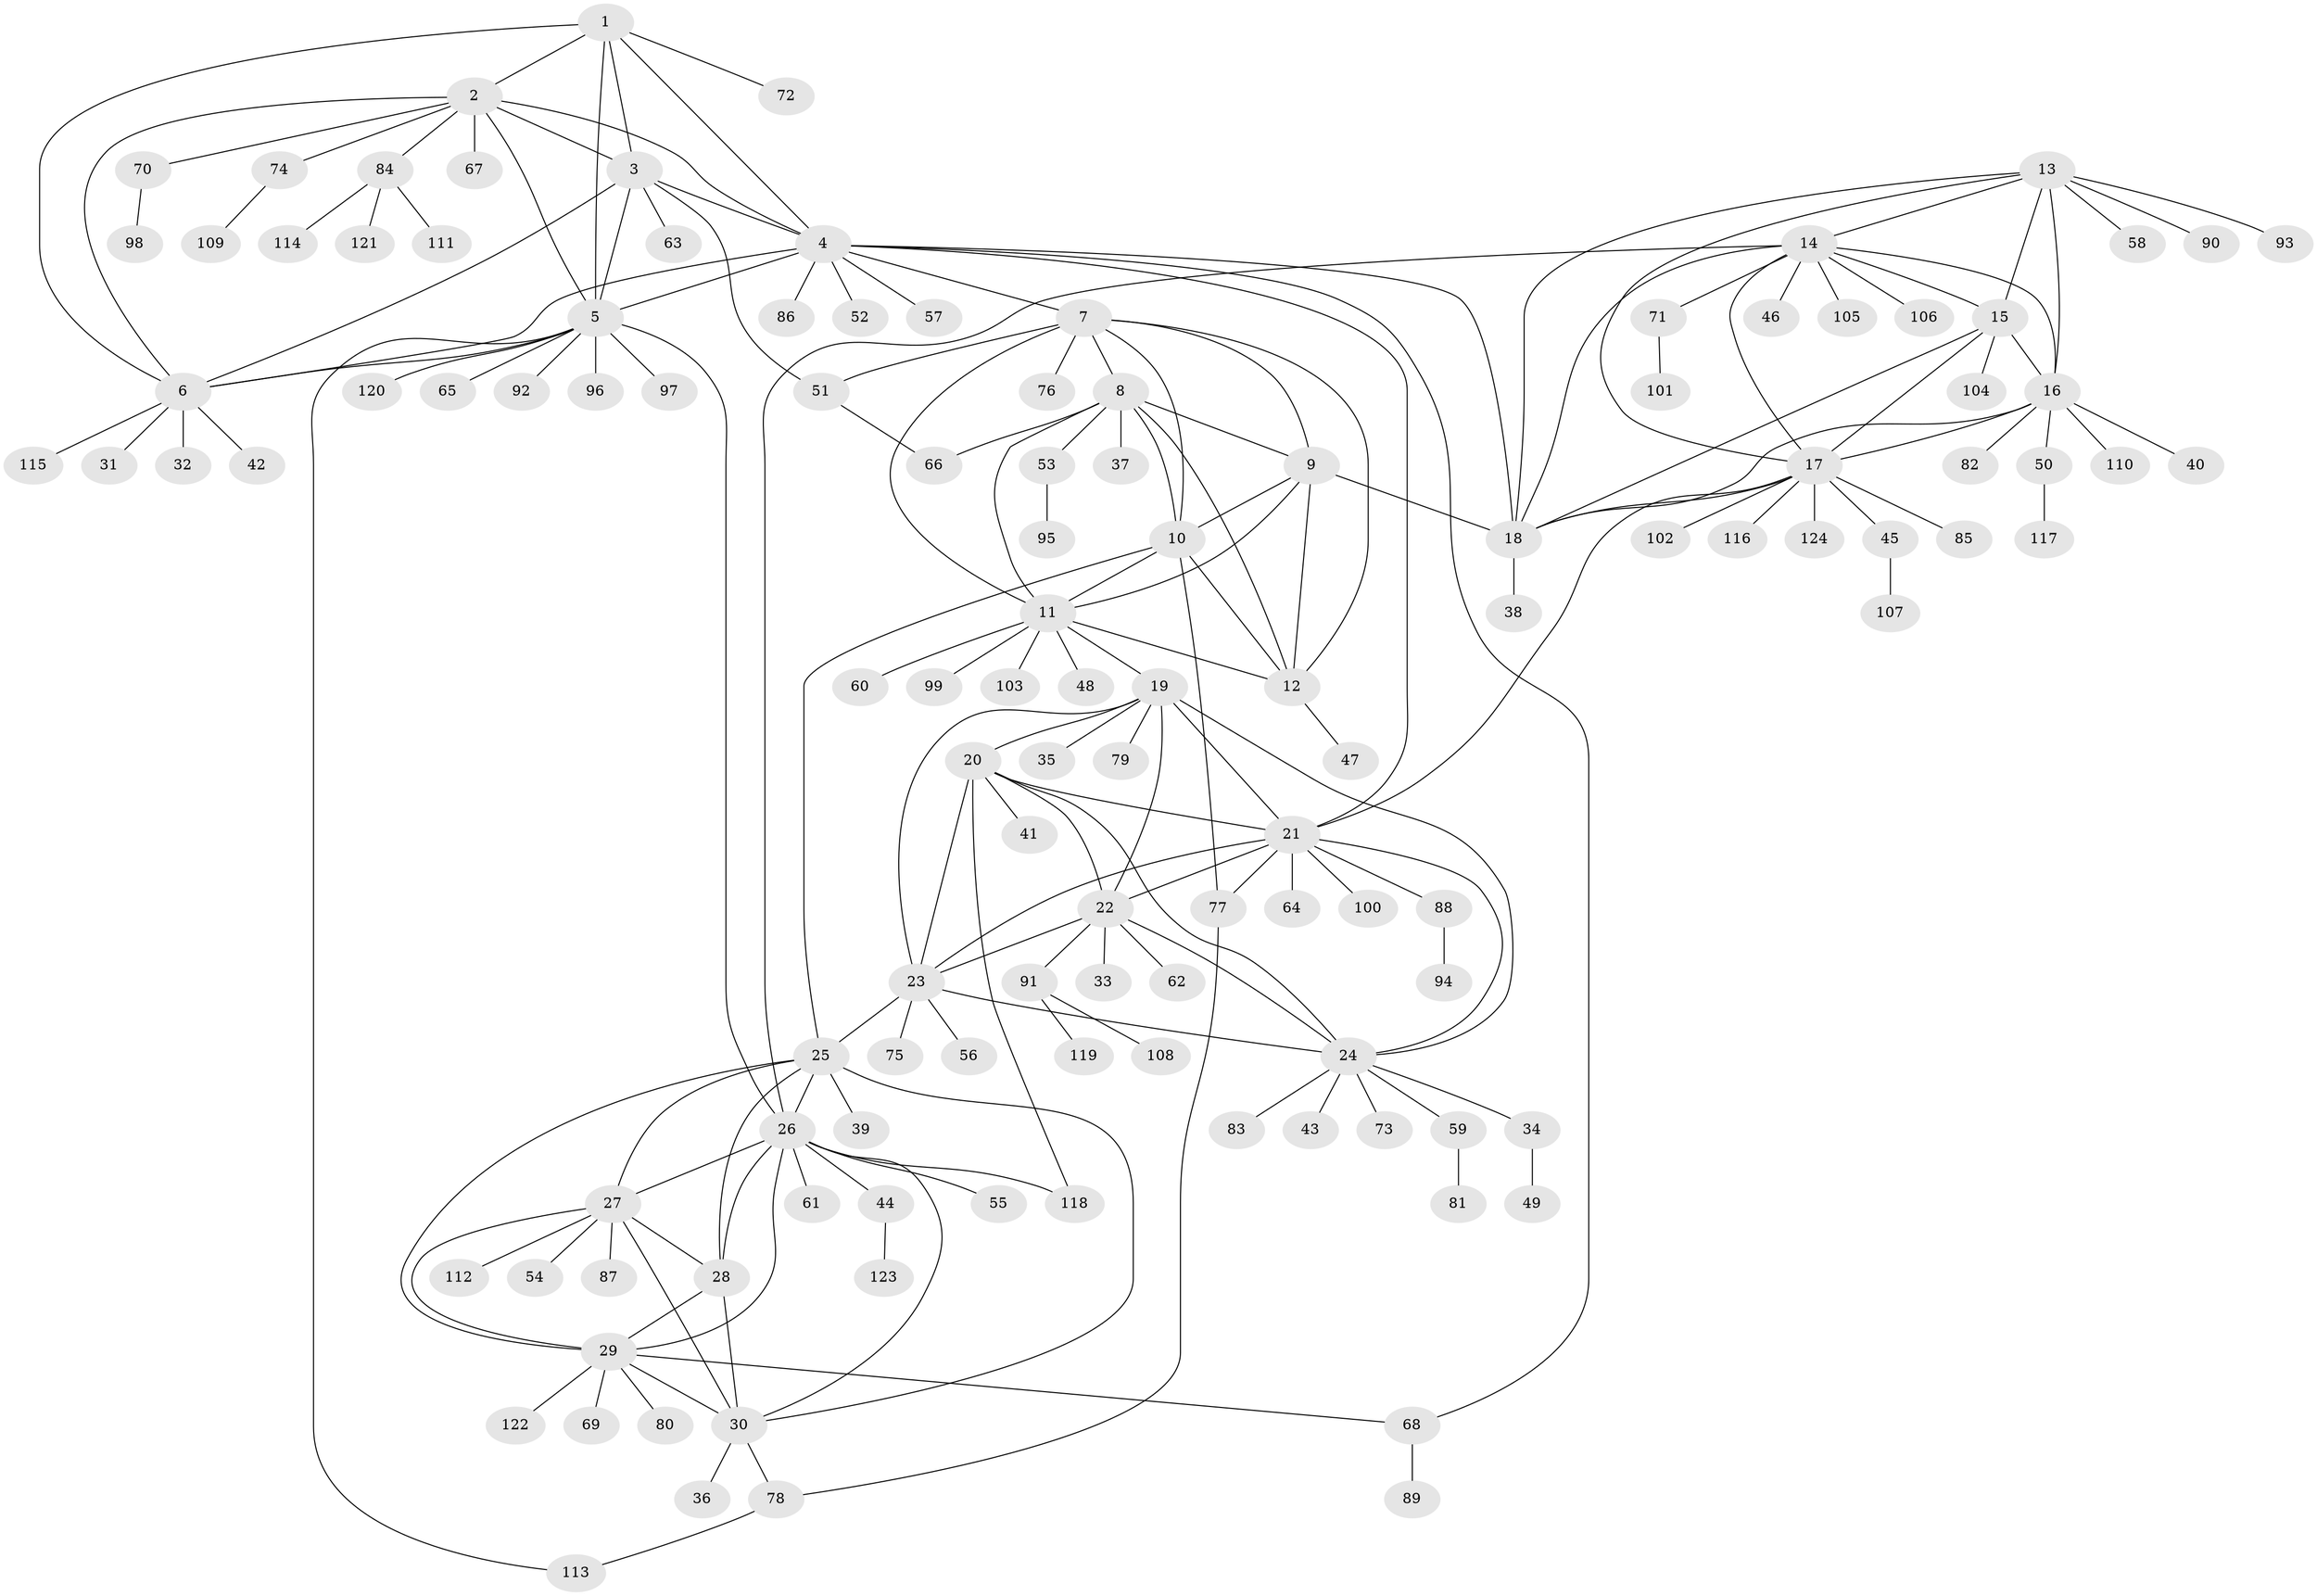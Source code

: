 // Generated by graph-tools (version 1.1) at 2025/37/03/09/25 02:37:19]
// undirected, 124 vertices, 186 edges
graph export_dot {
graph [start="1"]
  node [color=gray90,style=filled];
  1;
  2;
  3;
  4;
  5;
  6;
  7;
  8;
  9;
  10;
  11;
  12;
  13;
  14;
  15;
  16;
  17;
  18;
  19;
  20;
  21;
  22;
  23;
  24;
  25;
  26;
  27;
  28;
  29;
  30;
  31;
  32;
  33;
  34;
  35;
  36;
  37;
  38;
  39;
  40;
  41;
  42;
  43;
  44;
  45;
  46;
  47;
  48;
  49;
  50;
  51;
  52;
  53;
  54;
  55;
  56;
  57;
  58;
  59;
  60;
  61;
  62;
  63;
  64;
  65;
  66;
  67;
  68;
  69;
  70;
  71;
  72;
  73;
  74;
  75;
  76;
  77;
  78;
  79;
  80;
  81;
  82;
  83;
  84;
  85;
  86;
  87;
  88;
  89;
  90;
  91;
  92;
  93;
  94;
  95;
  96;
  97;
  98;
  99;
  100;
  101;
  102;
  103;
  104;
  105;
  106;
  107;
  108;
  109;
  110;
  111;
  112;
  113;
  114;
  115;
  116;
  117;
  118;
  119;
  120;
  121;
  122;
  123;
  124;
  1 -- 2;
  1 -- 3;
  1 -- 4;
  1 -- 5;
  1 -- 6;
  1 -- 72;
  2 -- 3;
  2 -- 4;
  2 -- 5;
  2 -- 6;
  2 -- 67;
  2 -- 70;
  2 -- 74;
  2 -- 84;
  3 -- 4;
  3 -- 5;
  3 -- 6;
  3 -- 51;
  3 -- 63;
  4 -- 5;
  4 -- 6;
  4 -- 7;
  4 -- 18;
  4 -- 21;
  4 -- 52;
  4 -- 57;
  4 -- 68;
  4 -- 86;
  5 -- 6;
  5 -- 26;
  5 -- 65;
  5 -- 92;
  5 -- 96;
  5 -- 97;
  5 -- 113;
  5 -- 120;
  6 -- 31;
  6 -- 32;
  6 -- 42;
  6 -- 115;
  7 -- 8;
  7 -- 9;
  7 -- 10;
  7 -- 11;
  7 -- 12;
  7 -- 51;
  7 -- 76;
  8 -- 9;
  8 -- 10;
  8 -- 11;
  8 -- 12;
  8 -- 37;
  8 -- 53;
  8 -- 66;
  9 -- 10;
  9 -- 11;
  9 -- 12;
  9 -- 18;
  10 -- 11;
  10 -- 12;
  10 -- 25;
  10 -- 77;
  11 -- 12;
  11 -- 19;
  11 -- 48;
  11 -- 60;
  11 -- 99;
  11 -- 103;
  12 -- 47;
  13 -- 14;
  13 -- 15;
  13 -- 16;
  13 -- 17;
  13 -- 18;
  13 -- 58;
  13 -- 90;
  13 -- 93;
  14 -- 15;
  14 -- 16;
  14 -- 17;
  14 -- 18;
  14 -- 26;
  14 -- 46;
  14 -- 71;
  14 -- 105;
  14 -- 106;
  15 -- 16;
  15 -- 17;
  15 -- 18;
  15 -- 104;
  16 -- 17;
  16 -- 18;
  16 -- 40;
  16 -- 50;
  16 -- 82;
  16 -- 110;
  17 -- 18;
  17 -- 21;
  17 -- 45;
  17 -- 85;
  17 -- 102;
  17 -- 116;
  17 -- 124;
  18 -- 38;
  19 -- 20;
  19 -- 21;
  19 -- 22;
  19 -- 23;
  19 -- 24;
  19 -- 35;
  19 -- 79;
  20 -- 21;
  20 -- 22;
  20 -- 23;
  20 -- 24;
  20 -- 41;
  20 -- 118;
  21 -- 22;
  21 -- 23;
  21 -- 24;
  21 -- 64;
  21 -- 77;
  21 -- 88;
  21 -- 100;
  22 -- 23;
  22 -- 24;
  22 -- 33;
  22 -- 62;
  22 -- 91;
  23 -- 24;
  23 -- 25;
  23 -- 56;
  23 -- 75;
  24 -- 34;
  24 -- 43;
  24 -- 59;
  24 -- 73;
  24 -- 83;
  25 -- 26;
  25 -- 27;
  25 -- 28;
  25 -- 29;
  25 -- 30;
  25 -- 39;
  26 -- 27;
  26 -- 28;
  26 -- 29;
  26 -- 30;
  26 -- 44;
  26 -- 55;
  26 -- 61;
  26 -- 118;
  27 -- 28;
  27 -- 29;
  27 -- 30;
  27 -- 54;
  27 -- 87;
  27 -- 112;
  28 -- 29;
  28 -- 30;
  29 -- 30;
  29 -- 68;
  29 -- 69;
  29 -- 80;
  29 -- 122;
  30 -- 36;
  30 -- 78;
  34 -- 49;
  44 -- 123;
  45 -- 107;
  50 -- 117;
  51 -- 66;
  53 -- 95;
  59 -- 81;
  68 -- 89;
  70 -- 98;
  71 -- 101;
  74 -- 109;
  77 -- 78;
  78 -- 113;
  84 -- 111;
  84 -- 114;
  84 -- 121;
  88 -- 94;
  91 -- 108;
  91 -- 119;
}
